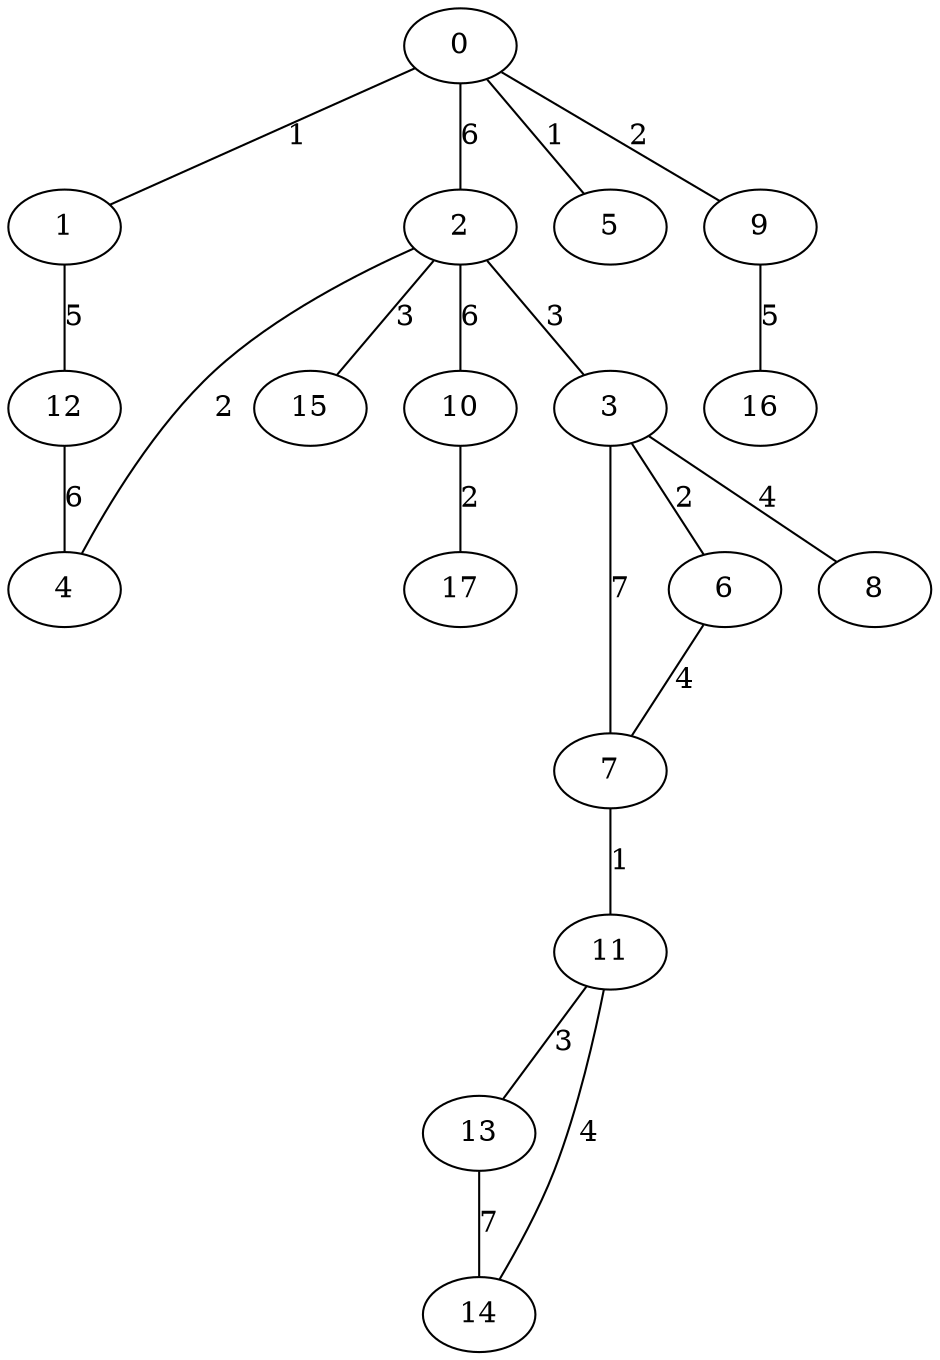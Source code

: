 graph g {
  0 [ habit = 7, size = 499, x = 3, y = 6 ]
  1 [ habit = 8, size = 89, x = 3, y = 8 ]
  2 [ habit = 8, size = 337, x = 5, y = 6 ]
  3 [ habit = 1, size = 252, x = 6, y = 6 ]
  4 [ habit = 5, size = 438, x = 5, y = 7 ]
  5 [ habit = 4, size = 510, x = 2, y = 7 ]
  6 [ habit = 2, size = 433, x = 7, y = 6 ]
  7 [ habit = 2, size = 152, x = 8, y = 8 ]
  8 [ habit = 10, size = 485, x = 7, y = 4 ]
  9 [ habit = 8, size = 239, x = 2, y = 5 ]
  10 [ habit = 4, size = 259, x = 5, y = 3 ]
  11 [ base = 1, habit = 6, size = 70, x = 9, y = 8 ]
  12 [ habit = 2, size = 71, x = 4, y = 9 ]
  13 [ habit = 9, size = 294, x = 10, y = 8 ]
  14 [ habit = 6, size = 235, x = 9, y = 10 ]
  15 [ habit = 7, size = 244, x = 5, y = 4 ]
  16 [ base = 2, habit = 2, size = 474, x = 1, y = 4 ]
  17 [ habit = 12, size = 456, x = 5, y = 1 ]

  0 -- 1 [ label = 1, weight = 1 ]
  0 -- 2 [ label = 6, weight = 6 ]
  0 -- 5 [ label = 1, weight = 1 ]
  0 -- 9 [ label = 2, weight = 2 ]
  1 -- 12 [ label = 5, weight = 5 ]
  2 -- 10 [ label = 6, weight = 6 ]
  2 -- 3 [ label = 3, weight = 3 ]
  2 -- 4 [ label = 2, weight = 2 ]
  2 -- 15 [ label = 3, weight = 3 ]
  3 -- 7 [ label = 7, weight = 7 ]
  3 -- 8 [ label = 4, weight = 4 ]
  3 -- 6 [ label = 2, weight = 2 ]
  6 -- 7 [ label = 4, weight = 4 ]
  7 -- 11 [ label = 1, weight = 1 ]
  9 -- 16 [ label = 5, weight = 5 ]
  10 -- 17 [ label = 2, weight = 2 ]
  11 -- 13 [ label = 3, weight = 3 ]
  12 -- 4 [ label = 6, weight = 6 ]
  13 -- 14 [ label = 7, weight = 7 ]
  14 -- 11 [ label = 4, weight = 4 ]
}
